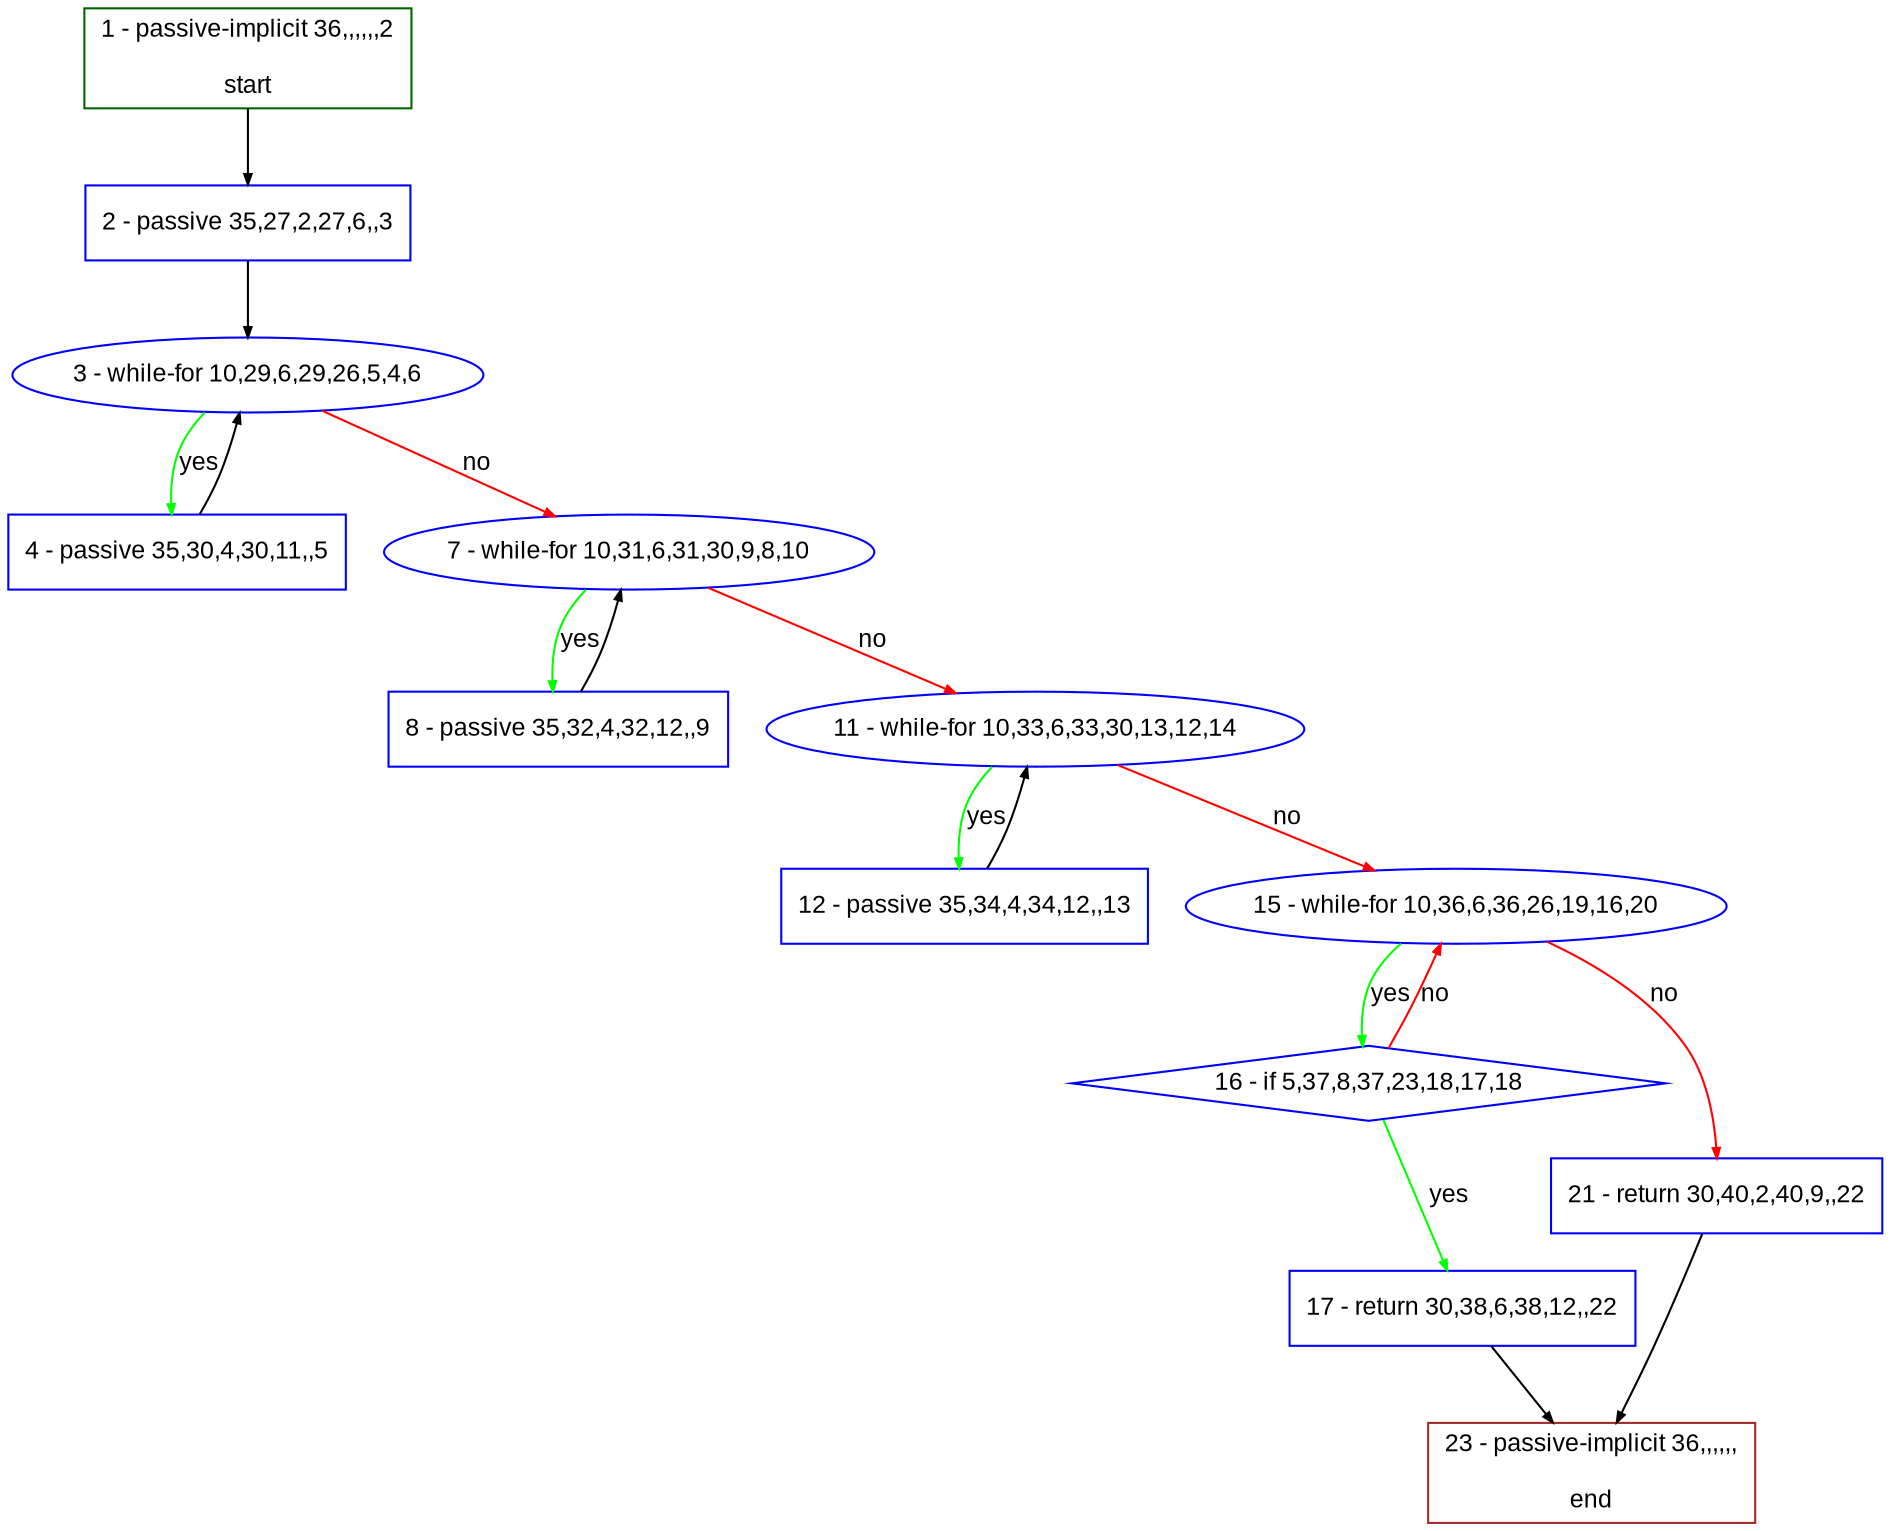 digraph "" {
  graph [bgcolor="white", fillcolor="#FFFFCC", pack="true", packmode="clust", fontname="Arial", label="", fontsize="12", compound="true", style="rounded,filled"];
  node [node_initialized="no", fillcolor="white", fontname="Arial", label="", color="grey", fontsize="12", fixedsize="false", compound="true", shape="rectangle", style="filled"];
  edge [arrowtail="none", lhead="", fontcolor="black", fontname="Arial", label="", color="black", fontsize="12", arrowhead="normal", arrowsize="0.5", compound="true", ltail="", dir="forward"];
  __N1 [fillcolor="#ffffff", label="2 - passive 35,27,2,27,6,,3", color="#0000ff", shape="box", style="filled"];
  __N2 [fillcolor="#ffffff", label="1 - passive-implicit 36,,,,,,2\n\nstart", color="#006400", shape="box", style="filled"];
  __N3 [fillcolor="#ffffff", label="3 - while-for 10,29,6,29,26,5,4,6", color="#0000ff", shape="oval", style="filled"];
  __N4 [fillcolor="#ffffff", label="4 - passive 35,30,4,30,11,,5", color="#0000ff", shape="box", style="filled"];
  __N5 [fillcolor="#ffffff", label="7 - while-for 10,31,6,31,30,9,8,10", color="#0000ff", shape="oval", style="filled"];
  __N6 [fillcolor="#ffffff", label="8 - passive 35,32,4,32,12,,9", color="#0000ff", shape="box", style="filled"];
  __N7 [fillcolor="#ffffff", label="11 - while-for 10,33,6,33,30,13,12,14", color="#0000ff", shape="oval", style="filled"];
  __N8 [fillcolor="#ffffff", label="12 - passive 35,34,4,34,12,,13", color="#0000ff", shape="box", style="filled"];
  __N9 [fillcolor="#ffffff", label="15 - while-for 10,36,6,36,26,19,16,20", color="#0000ff", shape="oval", style="filled"];
  __N10 [fillcolor="#ffffff", label="16 - if 5,37,8,37,23,18,17,18", color="#0000ff", shape="diamond", style="filled"];
  __N11 [fillcolor="#ffffff", label="21 - return 30,40,2,40,9,,22", color="#0000ff", shape="box", style="filled"];
  __N12 [fillcolor="#ffffff", label="17 - return 30,38,6,38,12,,22", color="#0000ff", shape="box", style="filled"];
  __N13 [fillcolor="#ffffff", label="23 - passive-implicit 36,,,,,,\n\nend", color="#a52a2a", shape="box", style="filled"];
  __N2 -> __N1 [arrowtail="none", color="#000000", label="", arrowhead="normal", dir="forward"];
  __N1 -> __N3 [arrowtail="none", color="#000000", label="", arrowhead="normal", dir="forward"];
  __N3 -> __N4 [arrowtail="none", color="#00ff00", label="yes", arrowhead="normal", dir="forward"];
  __N4 -> __N3 [arrowtail="none", color="#000000", label="", arrowhead="normal", dir="forward"];
  __N3 -> __N5 [arrowtail="none", color="#ff0000", label="no", arrowhead="normal", dir="forward"];
  __N5 -> __N6 [arrowtail="none", color="#00ff00", label="yes", arrowhead="normal", dir="forward"];
  __N6 -> __N5 [arrowtail="none", color="#000000", label="", arrowhead="normal", dir="forward"];
  __N5 -> __N7 [arrowtail="none", color="#ff0000", label="no", arrowhead="normal", dir="forward"];
  __N7 -> __N8 [arrowtail="none", color="#00ff00", label="yes", arrowhead="normal", dir="forward"];
  __N8 -> __N7 [arrowtail="none", color="#000000", label="", arrowhead="normal", dir="forward"];
  __N7 -> __N9 [arrowtail="none", color="#ff0000", label="no", arrowhead="normal", dir="forward"];
  __N9 -> __N10 [arrowtail="none", color="#00ff00", label="yes", arrowhead="normal", dir="forward"];
  __N10 -> __N9 [arrowtail="none", color="#ff0000", label="no", arrowhead="normal", dir="forward"];
  __N9 -> __N11 [arrowtail="none", color="#ff0000", label="no", arrowhead="normal", dir="forward"];
  __N10 -> __N12 [arrowtail="none", color="#00ff00", label="yes", arrowhead="normal", dir="forward"];
  __N12 -> __N13 [arrowtail="none", color="#000000", label="", arrowhead="normal", dir="forward"];
  __N11 -> __N13 [arrowtail="none", color="#000000", label="", arrowhead="normal", dir="forward"];
}
